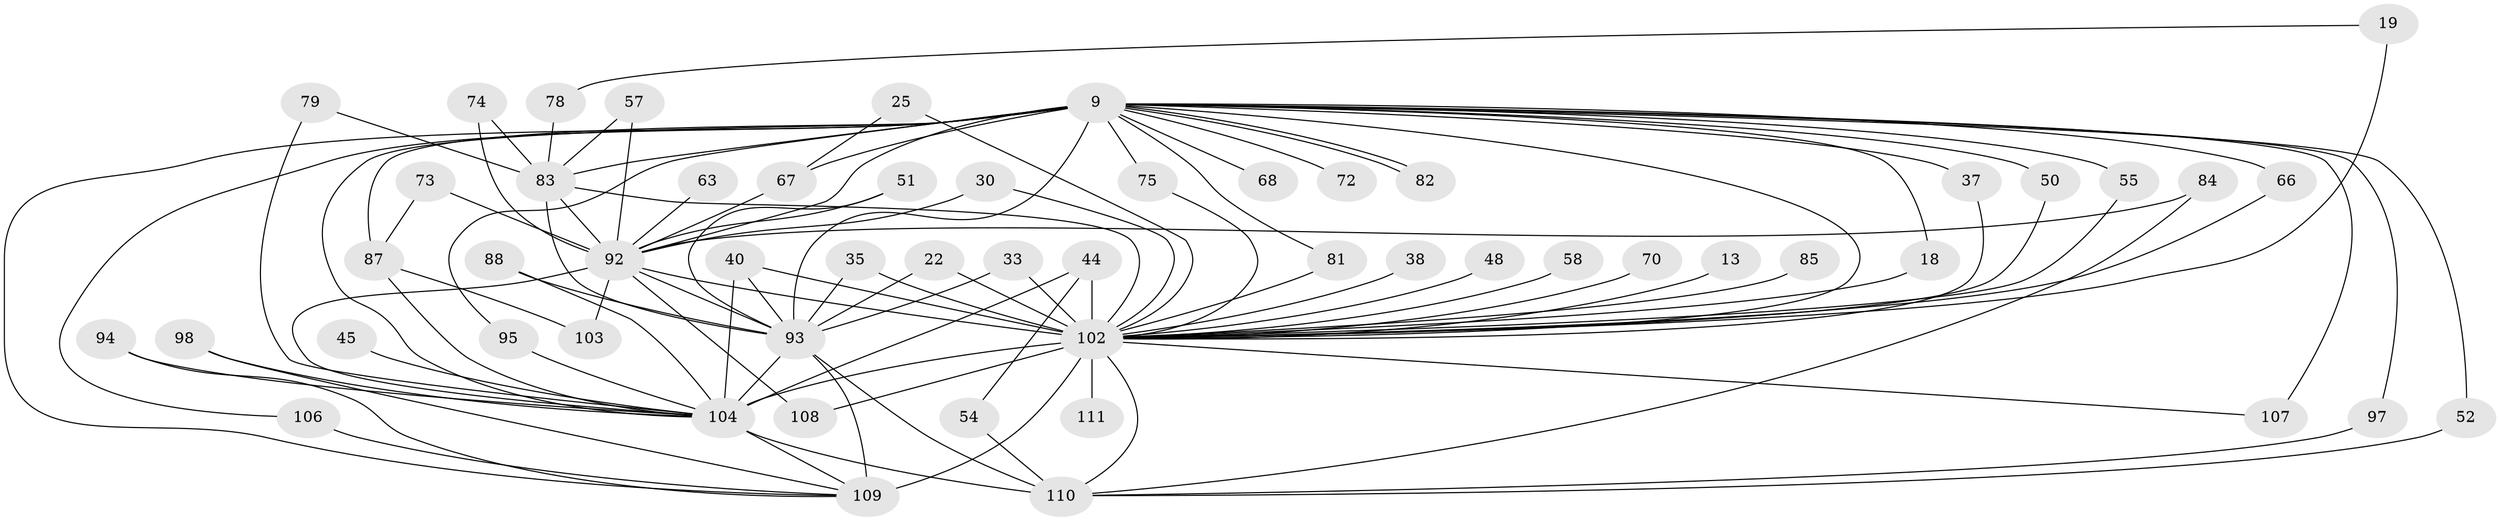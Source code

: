 // original degree distribution, {19: 0.009009009009009009, 20: 0.009009009009009009, 23: 0.009009009009009009, 27: 0.009009009009009009, 15: 0.009009009009009009, 21: 0.009009009009009009, 18: 0.009009009009009009, 26: 0.009009009009009009, 24: 0.009009009009009009, 22: 0.009009009009009009, 4: 0.07207207207207207, 10: 0.009009009009009009, 2: 0.5675675675675675, 6: 0.009009009009009009, 3: 0.2072072072072072, 8: 0.009009009009009009, 9: 0.009009009009009009, 7: 0.018018018018018018, 5: 0.009009009009009009}
// Generated by graph-tools (version 1.1) at 2025/45/03/09/25 04:45:01]
// undirected, 55 vertices, 103 edges
graph export_dot {
graph [start="1"]
  node [color=gray90,style=filled];
  9 [super="+8"];
  13;
  18;
  19;
  22;
  25;
  30 [super="+15"];
  33;
  35;
  37;
  38;
  40 [super="+26+23"];
  44 [super="+21"];
  45;
  48;
  50;
  51 [super="+47"];
  52;
  54;
  55;
  57;
  58;
  63;
  66;
  67 [super="+17"];
  68;
  70;
  72;
  73;
  74;
  75;
  78;
  79;
  81 [super="+69"];
  82;
  83 [super="+53+49+24+36"];
  84;
  85;
  87 [super="+34"];
  88;
  92 [super="+89+91"];
  93 [super="+86+27+80+61+76"];
  94;
  95 [super="+20"];
  97;
  98;
  102 [super="+56+11+41+10"];
  103;
  104 [super="+7"];
  106 [super="+99"];
  107;
  108 [super="+65"];
  109 [super="+28+100+96"];
  110 [super="+31+42+105"];
  111;
  9 -- 52;
  9 -- 67 [weight=2];
  9 -- 72 [weight=2];
  9 -- 75;
  9 -- 82;
  9 -- 82;
  9 -- 83 [weight=5];
  9 -- 97;
  9 -- 66;
  9 -- 68;
  9 -- 18;
  9 -- 87 [weight=2];
  9 -- 95;
  9 -- 37;
  9 -- 107;
  9 -- 50;
  9 -- 55;
  9 -- 81;
  9 -- 104 [weight=6];
  9 -- 109;
  9 -- 102 [weight=8];
  9 -- 92 [weight=2];
  9 -- 93 [weight=3];
  9 -- 106;
  13 -- 102 [weight=2];
  18 -- 102;
  19 -- 78;
  19 -- 102 [weight=2];
  22 -- 102;
  22 -- 93;
  25 -- 67;
  25 -- 102;
  30 -- 102;
  30 -- 92 [weight=2];
  33 -- 102;
  33 -- 93;
  35 -- 102;
  35 -- 93;
  37 -- 102;
  38 -- 102 [weight=2];
  40 -- 104 [weight=2];
  40 -- 102;
  40 -- 93;
  44 -- 54;
  44 -- 104;
  44 -- 102 [weight=2];
  45 -- 104 [weight=2];
  48 -- 102 [weight=2];
  50 -- 102;
  51 -- 92 [weight=2];
  51 -- 93;
  52 -- 110;
  54 -- 110;
  55 -- 102;
  57 -- 83;
  57 -- 92;
  58 -- 102;
  63 -- 92;
  66 -- 102;
  67 -- 92;
  70 -- 102 [weight=2];
  73 -- 87;
  73 -- 92;
  74 -- 83;
  74 -- 92;
  75 -- 102;
  78 -- 83;
  79 -- 104;
  79 -- 83;
  81 -- 102 [weight=2];
  83 -- 102 [weight=3];
  83 -- 93;
  83 -- 92 [weight=2];
  84 -- 110;
  84 -- 92;
  85 -- 102 [weight=2];
  87 -- 103;
  87 -- 104;
  88 -- 104;
  88 -- 93;
  92 -- 104 [weight=5];
  92 -- 102 [weight=9];
  92 -- 103;
  92 -- 108;
  92 -- 93 [weight=3];
  93 -- 104 [weight=4];
  93 -- 109 [weight=2];
  93 -- 110;
  94 -- 104;
  94 -- 109;
  95 -- 104 [weight=2];
  97 -- 110;
  98 -- 104;
  98 -- 109;
  102 -- 104 [weight=15];
  102 -- 109 [weight=5];
  102 -- 107;
  102 -- 108 [weight=2];
  102 -- 110 [weight=2];
  102 -- 111 [weight=2];
  104 -- 110 [weight=3];
  104 -- 109;
  106 -- 109;
}
